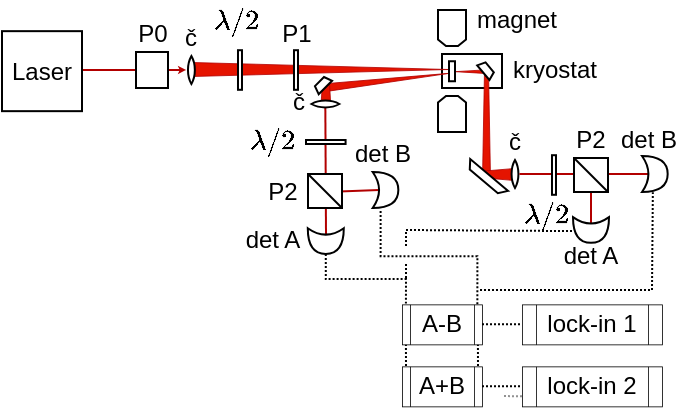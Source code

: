 <mxfile version="19.0.0" type="device"><diagram id="BBrLvVu9JXrTJcatdUul" name="Page-1"><mxGraphModel dx="797" dy="707" grid="1" gridSize="10" guides="1" tooltips="1" connect="1" arrows="1" fold="1" page="1" pageScale="1" pageWidth="350" pageHeight="229" math="1" shadow="0"><root><mxCell id="0"/><mxCell id="1" parent="0"/><mxCell id="tFVecaaHPNf04RQiXIKe-107" value="" style="endArrow=none;html=1;rounded=0;endSize=1;targetPerimeterSpacing=6;strokeWidth=1;exitX=0.25;exitY=0.5;exitDx=0;exitDy=0;exitPerimeter=0;entryX=0.5;entryY=1;entryDx=0;entryDy=0;fillColor=#e51400;strokeColor=#B20000;" parent="1" source="tFVecaaHPNf04RQiXIKe-104" target="tFVecaaHPNf04RQiXIKe-102" edge="1"><mxGeometry width="50" height="50" relative="1" as="geometry"><mxPoint x="270" y="105" as="sourcePoint"/><mxPoint x="320" y="55" as="targetPoint"/></mxGeometry></mxCell><mxCell id="tFVecaaHPNf04RQiXIKe-50" value="" style="verticalLabelPosition=bottom;verticalAlign=top;html=1;shape=mxgraph.basic.rect;fillColor2=none;strokeWidth=1;size=20;indent=5;" parent="1" vertex="1"><mxGeometry x="220" y="27" width="30" height="17" as="geometry"/></mxCell><mxCell id="tFVecaaHPNf04RQiXIKe-97" value="" style="shape=trapezoid;perimeter=trapezoidPerimeter;whiteSpace=wrap;html=1;fixedSize=1;strokeWidth=0.4;fillColor=#e51400;fontColor=#ffffff;strokeColor=#B20000;size=1.002;" parent="1" vertex="1"><mxGeometry x="240" y="35" width="4" height="54" as="geometry"/></mxCell><mxCell id="tFVecaaHPNf04RQiXIKe-94" value="" style="triangle;whiteSpace=wrap;html=1;strokeWidth=0.4;rotation=-180;fillColor=#e51400;fontColor=#ffffff;strokeColor=#B20000;" parent="1" vertex="1"><mxGeometry x="226.5" y="34.58" width="16.5" height="2" as="geometry"/></mxCell><mxCell id="tFVecaaHPNf04RQiXIKe-89" value="" style="endArrow=none;html=1;rounded=0;endSize=1;targetPerimeterSpacing=6;strokeWidth=1;entryX=0.25;entryY=0.5;entryDx=0;entryDy=0;entryPerimeter=0;fillColor=#e51400;strokeColor=#B20000;" parent="1" target="tFVecaaHPNf04RQiXIKe-88" edge="1"><mxGeometry width="50" height="50" relative="1" as="geometry"><mxPoint x="162" y="96" as="sourcePoint"/><mxPoint x="202" y="76" as="targetPoint"/></mxGeometry></mxCell><mxCell id="tFVecaaHPNf04RQiXIKe-81" value="" style="endArrow=none;html=1;rounded=0;endSize=1;targetPerimeterSpacing=6;strokeWidth=1;fillColor=#e51400;strokeColor=#B20000;entryX=0.898;entryY=0.503;entryDx=0;entryDy=0;entryPerimeter=0;" parent="1" target="tFVecaaHPNf04RQiXIKe-69" edge="1"><mxGeometry width="50" height="50" relative="1" as="geometry"><mxPoint x="162" y="117" as="sourcePoint"/><mxPoint x="160" y="65" as="targetPoint"/></mxGeometry></mxCell><mxCell id="tFVecaaHPNf04RQiXIKe-77" value="" style="triangle;whiteSpace=wrap;html=1;strokeWidth=0.4;fillColor=#e51400;strokeColor=#B20000;fontColor=#ffffff;rotation=-6.6;" parent="1" vertex="1"><mxGeometry x="160" y="38.07" width="63.5" height="4" as="geometry"/></mxCell><mxCell id="tFVecaaHPNf04RQiXIKe-79" value="" style="shape=trapezoid;perimeter=trapezoidPerimeter;whiteSpace=wrap;html=1;fixedSize=1;strokeWidth=0.4;size=0.59;fillColor=#e51400;fontColor=#ffffff;strokeColor=#B20000;" parent="1" vertex="1"><mxGeometry x="159.41" y="40" width="4.59" height="10" as="geometry"/></mxCell><mxCell id="tFVecaaHPNf04RQiXIKe-74" value="" style="triangle;whiteSpace=wrap;html=1;strokeWidth=0.4;fillColor=#e51400;strokeColor=#B20000;fontColor=#ffffff;" parent="1" vertex="1"><mxGeometry x="95" y="31" width="128" height="7" as="geometry"/></mxCell><mxCell id="tFVecaaHPNf04RQiXIKe-42" value="P0" style="text;html=1;align=center;verticalAlign=middle;resizable=0;points=[];autosize=1;strokeColor=none;fillColor=none;" parent="1" vertex="1"><mxGeometry x="60" y="7" width="30" height="20" as="geometry"/></mxCell><mxCell id="tFVecaaHPNf04RQiXIKe-44" value="" style="whiteSpace=wrap;html=1;shape=mxgraph.basic.pointed_oval;" parent="1" vertex="1"><mxGeometry x="92.41" y="28" width="4.59" height="14" as="geometry"/></mxCell><mxCell id="tFVecaaHPNf04RQiXIKe-47" value="" style="shape=loopLimit;whiteSpace=wrap;html=1;size=4;" parent="1" vertex="1"><mxGeometry x="218" y="48" width="14" height="18" as="geometry"/></mxCell><mxCell id="tFVecaaHPNf04RQiXIKe-49" value="" style="shape=loopLimit;whiteSpace=wrap;html=1;size=4;rotation=-180;" parent="1" vertex="1"><mxGeometry x="218" y="5" width="14" height="18" as="geometry"/></mxCell><mxCell id="tFVecaaHPNf04RQiXIKe-51" value="" style="endArrow=classic;html=1;rounded=0;strokeWidth=1;endSize=1;entryX=-0.071;entryY=0.499;entryDx=0;entryDy=0;entryPerimeter=0;fillColor=#e51400;strokeColor=#B20000;" parent="1" target="tFVecaaHPNf04RQiXIKe-44" edge="1"><mxGeometry width="50" height="50" relative="1" as="geometry"><mxPoint x="40" y="35" as="sourcePoint"/><mxPoint x="116" y="35" as="targetPoint"/></mxGeometry></mxCell><mxCell id="tFVecaaHPNf04RQiXIKe-55" value="" style="shape=trapezoid;perimeter=trapezoidPerimeter;whiteSpace=wrap;html=1;fixedSize=1;rotation=-45;size=1.54;" parent="1" vertex="1"><mxGeometry x="155.46" y="40.17" width="9.5" height="4.17" as="geometry"/></mxCell><mxCell id="tFVecaaHPNf04RQiXIKe-58" value="" style="rounded=0;whiteSpace=wrap;html=1;" parent="1" vertex="1"><mxGeometry x="152" y="70" width="19.79" height="2" as="geometry"/></mxCell><mxCell id="tFVecaaHPNf04RQiXIKe-59" value="č" style="text;html=1;align=center;verticalAlign=middle;resizable=0;points=[];autosize=1;strokeColor=none;fillColor=none;" parent="1" vertex="1"><mxGeometry x="83.7" y="9" width="20" height="20" as="geometry"/></mxCell><mxCell id="tFVecaaHPNf04RQiXIKe-60" value="magnet" style="text;html=1;align=center;verticalAlign=middle;resizable=0;points=[];autosize=1;strokeColor=none;fillColor=none;" parent="1" vertex="1"><mxGeometry x="226.5" width="60" height="20" as="geometry"/></mxCell><mxCell id="tFVecaaHPNf04RQiXIKe-61" value="kryostat" style="text;html=1;align=center;verticalAlign=middle;resizable=0;points=[];autosize=1;strokeColor=none;fillColor=none;" parent="1" vertex="1"><mxGeometry x="246" y="25" width="60" height="20" as="geometry"/></mxCell><mxCell id="tFVecaaHPNf04RQiXIKe-66" value="" style="rounded=0;whiteSpace=wrap;html=1;rotation=90;" parent="1" vertex="1"><mxGeometry x="109.1" y="34" width="19.79" height="2" as="geometry"/></mxCell><mxCell id="tFVecaaHPNf04RQiXIKe-67" value="" style="rounded=0;whiteSpace=wrap;html=1;rotation=90;" parent="1" vertex="1"><mxGeometry x="137.1" y="34" width="19.79" height="2" as="geometry"/></mxCell><mxCell id="tFVecaaHPNf04RQiXIKe-69" value="" style="whiteSpace=wrap;html=1;shape=mxgraph.basic.pointed_oval;rotation=90;" parent="1" vertex="1"><mxGeometry x="159.41" y="45" width="4.59" height="14" as="geometry"/></mxCell><mxCell id="tFVecaaHPNf04RQiXIKe-41" value="" style="rounded=0;whiteSpace=wrap;html=1;" parent="1" vertex="1"><mxGeometry x="67" y="26" width="16" height="18" as="geometry"/></mxCell><mxCell id="tFVecaaHPNf04RQiXIKe-1" value="Laser" style="whiteSpace=wrap;html=1;aspect=fixed;" parent="1" vertex="1"><mxGeometry y="15.58" width="40" height="40" as="geometry"/></mxCell><mxCell id="tFVecaaHPNf04RQiXIKe-48" value="" style="verticalLabelPosition=bottom;verticalAlign=top;html=1;shape=mxgraph.basic.rect;fillColor2=none;strokeWidth=1;size=20;indent=5;" parent="1" vertex="1"><mxGeometry x="223.5" y="30.58" width="3" height="10" as="geometry"/></mxCell><mxCell id="tFVecaaHPNf04RQiXIKe-82" value="" style="whiteSpace=wrap;html=1;aspect=fixed;strokeWidth=1;" parent="1" vertex="1"><mxGeometry x="153" y="87" width="17" height="17" as="geometry"/></mxCell><mxCell id="tFVecaaHPNf04RQiXIKe-83" value="" style="endArrow=none;html=1;rounded=0;endSize=1;targetPerimeterSpacing=6;strokeWidth=1;exitX=0;exitY=0;exitDx=0;exitDy=0;entryX=1;entryY=1;entryDx=0;entryDy=0;" parent="1" source="tFVecaaHPNf04RQiXIKe-82" target="tFVecaaHPNf04RQiXIKe-82" edge="1"><mxGeometry width="50" height="50" relative="1" as="geometry"><mxPoint x="150" y="95" as="sourcePoint"/><mxPoint x="200" y="45" as="targetPoint"/></mxGeometry></mxCell><mxCell id="tFVecaaHPNf04RQiXIKe-85" value="P1" style="text;html=1;align=center;verticalAlign=middle;resizable=0;points=[];autosize=1;strokeColor=none;fillColor=none;" parent="1" vertex="1"><mxGeometry x="132" y="7" width="30" height="20" as="geometry"/></mxCell><mxCell id="tFVecaaHPNf04RQiXIKe-86" value="$$\lambda/2$$" style="text;html=1;align=center;verticalAlign=middle;resizable=0;points=[];autosize=1;strokeColor=none;fillColor=none;" parent="1" vertex="1"><mxGeometry x="72" y="1" width="90" height="20" as="geometry"/></mxCell><mxCell id="tFVecaaHPNf04RQiXIKe-87" value="" style="shape=xor;whiteSpace=wrap;html=1;strokeWidth=1;rotation=90;" parent="1" vertex="1"><mxGeometry x="155.47" y="111.53" width="12.84" height="18" as="geometry"/></mxCell><mxCell id="tFVecaaHPNf04RQiXIKe-88" value="" style="shape=xor;whiteSpace=wrap;html=1;strokeWidth=1;rotation=0;" parent="1" vertex="1"><mxGeometry x="185.33" y="86" width="12.84" height="18" as="geometry"/></mxCell><mxCell id="tFVecaaHPNf04RQiXIKe-90" value="det A" style="text;html=1;align=center;verticalAlign=middle;resizable=0;points=[];autosize=1;strokeColor=none;fillColor=none;" parent="1" vertex="1"><mxGeometry x="115.46" y="109.53" width="40" height="20" as="geometry"/></mxCell><mxCell id="tFVecaaHPNf04RQiXIKe-92" value="det B" style="text;html=1;align=center;verticalAlign=middle;resizable=0;points=[];autosize=1;strokeColor=none;fillColor=none;" parent="1" vertex="1"><mxGeometry x="170" y="67.09" width="40" height="20" as="geometry"/></mxCell><mxCell id="tFVecaaHPNf04RQiXIKe-93" value="" style="shape=trapezoid;perimeter=trapezoidPerimeter;whiteSpace=wrap;html=1;fixedSize=1;rotation=50;size=1.54;" parent="1" vertex="1"><mxGeometry x="237.5" y="32.92" width="9.5" height="4.17" as="geometry"/></mxCell><mxCell id="tFVecaaHPNf04RQiXIKe-99" value="" style="shape=trapezoid;perimeter=trapezoidPerimeter;whiteSpace=wrap;html=1;fixedSize=1;strokeWidth=0.4;rotation=-90;size=1.43;fillColor=#e51400;fontColor=#ffffff;strokeColor=#B20000;" parent="1" vertex="1"><mxGeometry x="244.5" y="78.5" width="6" height="17" as="geometry"/></mxCell><mxCell id="tFVecaaHPNf04RQiXIKe-98" value="" style="whiteSpace=wrap;html=1;shape=mxgraph.basic.pointed_oval;" parent="1" vertex="1"><mxGeometry x="254.2" y="80" width="4.59" height="14" as="geometry"/></mxCell><mxCell id="tFVecaaHPNf04RQiXIKe-95" value="" style="shape=trapezoid;perimeter=trapezoidPerimeter;whiteSpace=wrap;html=1;fixedSize=1;rotation=-140;size=3.214;" parent="1" vertex="1"><mxGeometry x="229.87" y="87.0" width="24.76" height="4.17" as="geometry"/></mxCell><mxCell id="tFVecaaHPNf04RQiXIKe-100" value="" style="endArrow=none;html=1;rounded=0;endSize=1;targetPerimeterSpacing=6;strokeWidth=1;fillColor=#e51400;strokeColor=#B20000;exitX=0.987;exitY=0.496;exitDx=0;exitDy=0;exitPerimeter=0;" parent="1" source="tFVecaaHPNf04RQiXIKe-98" edge="1"><mxGeometry width="50" height="50" relative="1" as="geometry"><mxPoint x="295.0" y="89" as="sourcePoint"/><mxPoint x="323" y="87" as="targetPoint"/></mxGeometry></mxCell><mxCell id="tFVecaaHPNf04RQiXIKe-101" value="" style="rounded=0;whiteSpace=wrap;html=1;rotation=90;" parent="1" vertex="1"><mxGeometry x="266.1" y="86.5" width="19.79" height="2" as="geometry"/></mxCell><mxCell id="tFVecaaHPNf04RQiXIKe-102" value="" style="whiteSpace=wrap;html=1;aspect=fixed;strokeWidth=1;" parent="1" vertex="1"><mxGeometry x="286" y="79" width="17" height="17" as="geometry"/></mxCell><mxCell id="tFVecaaHPNf04RQiXIKe-103" value="" style="endArrow=none;html=1;rounded=0;endSize=1;targetPerimeterSpacing=6;strokeWidth=1;exitX=0;exitY=0;exitDx=0;exitDy=0;entryX=1;entryY=1;entryDx=0;entryDy=0;" parent="1" source="tFVecaaHPNf04RQiXIKe-102" target="tFVecaaHPNf04RQiXIKe-102" edge="1"><mxGeometry width="50" height="50" relative="1" as="geometry"><mxPoint x="283" y="89" as="sourcePoint"/><mxPoint x="333" y="39" as="targetPoint"/></mxGeometry></mxCell><mxCell id="tFVecaaHPNf04RQiXIKe-104" value="" style="shape=xor;whiteSpace=wrap;html=1;strokeWidth=1;rotation=90;" parent="1" vertex="1"><mxGeometry x="288.08" y="106" width="12.84" height="18" as="geometry"/></mxCell><mxCell id="tFVecaaHPNf04RQiXIKe-105" value="" style="shape=xor;whiteSpace=wrap;html=1;strokeWidth=1;rotation=0;" parent="1" vertex="1"><mxGeometry x="320" y="78" width="12.84" height="18" as="geometry"/></mxCell><mxCell id="tFVecaaHPNf04RQiXIKe-106" value="det B" style="text;html=1;align=center;verticalAlign=middle;resizable=0;points=[];autosize=1;strokeColor=none;fillColor=none;" parent="1" vertex="1"><mxGeometry x="303" y="60.09" width="40" height="20" as="geometry"/></mxCell><mxCell id="tFVecaaHPNf04RQiXIKe-109" value="det A" style="text;html=1;align=center;verticalAlign=middle;resizable=0;points=[];autosize=1;strokeColor=none;fillColor=none;" parent="1" vertex="1"><mxGeometry x="273.5" y="118.17" width="40" height="20" as="geometry"/></mxCell><mxCell id="tFVecaaHPNf04RQiXIKe-110" value="č" style="text;html=1;align=center;verticalAlign=middle;resizable=0;points=[];autosize=1;strokeColor=none;fillColor=none;" parent="1" vertex="1"><mxGeometry x="138" y="41" width="20" height="20" as="geometry"/></mxCell><mxCell id="tFVecaaHPNf04RQiXIKe-111" value="č" style="text;html=1;align=center;verticalAlign=middle;resizable=0;points=[];autosize=1;strokeColor=none;fillColor=none;" parent="1" vertex="1"><mxGeometry x="246.1" y="61" width="20" height="20" as="geometry"/></mxCell><mxCell id="tFVecaaHPNf04RQiXIKe-113" value="A-B" style="shape=process;whiteSpace=wrap;html=1;backgroundOutline=1;strokeWidth=0.4;" parent="1" vertex="1"><mxGeometry x="200" y="152.18" width="40" height="20" as="geometry"/></mxCell><mxCell id="tFVecaaHPNf04RQiXIKe-114" value="A+B" style="shape=process;whiteSpace=wrap;html=1;backgroundOutline=1;strokeWidth=0.4;" parent="1" vertex="1"><mxGeometry x="200" y="183.18" width="40" height="20" as="geometry"/></mxCell><mxCell id="tFVecaaHPNf04RQiXIKe-115" value="" style="endArrow=none;dashed=1;html=1;rounded=0;endSize=1;targetPerimeterSpacing=6;strokeWidth=1;exitX=1;exitY=0.5;exitDx=0;exitDy=0;exitPerimeter=0;entryX=0.049;entryY=-0.024;entryDx=0;entryDy=0;edgeStyle=orthogonalEdgeStyle;dashPattern=1 1;entryPerimeter=0;" parent="1" source="tFVecaaHPNf04RQiXIKe-87" target="tFVecaaHPNf04RQiXIKe-113" edge="1"><mxGeometry width="50" height="50" relative="1" as="geometry"><mxPoint x="250" y="165" as="sourcePoint"/><mxPoint x="300" y="115" as="targetPoint"/></mxGeometry></mxCell><mxCell id="tFVecaaHPNf04RQiXIKe-117" value="" style="endArrow=none;dashed=1;html=1;dashPattern=1 1;strokeWidth=1;rounded=0;endSize=1;targetPerimeterSpacing=6;entryX=0.309;entryY=1.056;entryDx=0;entryDy=0;entryPerimeter=0;exitX=0.942;exitY=-0.002;exitDx=0;exitDy=0;edgeStyle=orthogonalEdgeStyle;exitPerimeter=0;" parent="1" source="tFVecaaHPNf04RQiXIKe-113" target="tFVecaaHPNf04RQiXIKe-88" edge="1"><mxGeometry width="50" height="50" relative="1" as="geometry"><mxPoint x="250" y="165" as="sourcePoint"/><mxPoint x="300" y="115" as="targetPoint"/></mxGeometry></mxCell><mxCell id="tFVecaaHPNf04RQiXIKe-121" value="" style="endArrow=none;dashed=1;html=1;dashPattern=1 1;strokeWidth=1;rounded=0;endSize=1;targetPerimeterSpacing=6;entryX=0.049;entryY=1.012;entryDx=0;entryDy=0;entryPerimeter=0;" parent="1" target="tFVecaaHPNf04RQiXIKe-113" edge="1"><mxGeometry width="50" height="50" relative="1" as="geometry"><mxPoint x="202" y="183" as="sourcePoint"/><mxPoint x="240" y="125" as="targetPoint"/></mxGeometry></mxCell><mxCell id="tFVecaaHPNf04RQiXIKe-122" value="" style="endArrow=none;dashed=1;html=1;dashPattern=1 1;strokeWidth=1;rounded=0;endSize=1;targetPerimeterSpacing=6;entryX=0.049;entryY=1.012;entryDx=0;entryDy=0;entryPerimeter=0;" parent="1" edge="1"><mxGeometry width="50" height="50" relative="1" as="geometry"><mxPoint x="238" y="183" as="sourcePoint"/><mxPoint x="237.96" y="172.42" as="targetPoint"/></mxGeometry></mxCell><mxCell id="tFVecaaHPNf04RQiXIKe-124" value="" style="endArrow=none;dashed=1;html=1;dashPattern=1 1;strokeWidth=1;rounded=0;endSize=1;targetPerimeterSpacing=6;entryX=0.543;entryY=0.955;entryDx=0;entryDy=0;entryPerimeter=0;" parent="1" target="tFVecaaHPNf04RQiXIKe-104" edge="1"><mxGeometry width="50" height="50" relative="1" as="geometry"><mxPoint x="202" y="123" as="sourcePoint"/><mxPoint x="290" y="135" as="targetPoint"/><Array as="points"><mxPoint x="202" y="115"/></Array></mxGeometry></mxCell><mxCell id="tFVecaaHPNf04RQiXIKe-127" value="" style="endArrow=none;dashed=1;html=1;dashPattern=1 1;strokeWidth=1;rounded=0;endSize=1;targetPerimeterSpacing=6;" parent="1" edge="1"><mxGeometry width="50" height="50" relative="1" as="geometry"><mxPoint x="202" y="139" as="sourcePoint"/><mxPoint x="202" y="132" as="targetPoint"/></mxGeometry></mxCell><mxCell id="tFVecaaHPNf04RQiXIKe-128" value="" style="endArrow=none;dashed=1;html=1;dashPattern=1 1;strokeWidth=1;rounded=0;endSize=1;targetPerimeterSpacing=6;entryX=0.422;entryY=1.006;entryDx=0;entryDy=0;entryPerimeter=0;" parent="1" target="tFVecaaHPNf04RQiXIKe-105" edge="1"><mxGeometry width="50" height="50" relative="1" as="geometry"><mxPoint x="239" y="145" as="sourcePoint"/><mxPoint x="270" y="95" as="targetPoint"/><Array as="points"><mxPoint x="325" y="145"/></Array></mxGeometry></mxCell><mxCell id="tFVecaaHPNf04RQiXIKe-130" value="lock-in 1" style="shape=process;whiteSpace=wrap;html=1;backgroundOutline=1;strokeWidth=0.4;" parent="1" vertex="1"><mxGeometry x="260" y="152.18" width="70" height="20" as="geometry"/></mxCell><mxCell id="tFVecaaHPNf04RQiXIKe-131" value="lock-in 2" style="shape=process;whiteSpace=wrap;html=1;backgroundOutline=1;strokeWidth=0.4;" parent="1" vertex="1"><mxGeometry x="260" y="183.18" width="70" height="20" as="geometry"/></mxCell><mxCell id="tFVecaaHPNf04RQiXIKe-132" value="" style="endArrow=none;dashed=1;html=1;dashPattern=1 1;strokeWidth=1;rounded=0;endSize=1;targetPerimeterSpacing=6;entryX=0;entryY=0.5;entryDx=0;entryDy=0;exitX=1;exitY=0.5;exitDx=0;exitDy=0;" parent="1" source="tFVecaaHPNf04RQiXIKe-113" target="tFVecaaHPNf04RQiXIKe-130" edge="1"><mxGeometry width="50" height="50" relative="1" as="geometry"><mxPoint x="220" y="165" as="sourcePoint"/><mxPoint x="270" y="115" as="targetPoint"/></mxGeometry></mxCell><mxCell id="tFVecaaHPNf04RQiXIKe-133" value="" style="endArrow=none;dashed=1;html=1;dashPattern=1 1;strokeWidth=1;rounded=0;endSize=1;targetPerimeterSpacing=6;entryX=0;entryY=0.5;entryDx=0;entryDy=0;exitX=1;exitY=0.5;exitDx=0;exitDy=0;" parent="1" source="tFVecaaHPNf04RQiXIKe-114" target="tFVecaaHPNf04RQiXIKe-131" edge="1"><mxGeometry width="50" height="50" relative="1" as="geometry"><mxPoint x="250" y="172.18" as="sourcePoint"/><mxPoint x="270" y="172.18" as="targetPoint"/></mxGeometry></mxCell><mxCell id="tFVecaaHPNf04RQiXIKe-136" value="" style="endArrow=none;html=1;rounded=0;endSize=1;targetPerimeterSpacing=6;strokeColor=#919191;strokeWidth=1;exitX=0;exitY=0.75;exitDx=0;exitDy=0;dashed=1;dashPattern=1 1;" parent="1" source="tFVecaaHPNf04RQiXIKe-131" edge="1"><mxGeometry width="50" height="50" relative="1" as="geometry"><mxPoint x="150" y="165" as="sourcePoint"/><mxPoint x="250" y="198" as="targetPoint"/></mxGeometry></mxCell><mxCell id="XZa2GJVC9siI4B6QvVo2-1" value="P2" style="text;html=1;align=center;verticalAlign=middle;resizable=0;points=[];autosize=1;strokeColor=none;fillColor=none;" parent="1" vertex="1"><mxGeometry x="125" y="86" width="30" height="20" as="geometry"/></mxCell><mxCell id="XZa2GJVC9siI4B6QvVo2-2" value="P2" style="text;html=1;align=center;verticalAlign=middle;resizable=0;points=[];autosize=1;strokeColor=none;fillColor=none;" parent="1" vertex="1"><mxGeometry x="279" y="60" width="30" height="20" as="geometry"/></mxCell><mxCell id="ITN3TW0d08MAf9QodOKb-1" value="$$\lambda/2$$" style="text;html=1;align=center;verticalAlign=middle;resizable=0;points=[];autosize=1;strokeColor=none;fillColor=none;" vertex="1" parent="1"><mxGeometry x="90" y="61" width="90" height="20" as="geometry"/></mxCell><mxCell id="ITN3TW0d08MAf9QodOKb-2" value="$$\lambda/2$$" style="text;html=1;align=center;verticalAlign=middle;resizable=0;points=[];autosize=1;strokeColor=none;fillColor=none;" vertex="1" parent="1"><mxGeometry x="226.5" y="98.17" width="90" height="20" as="geometry"/></mxCell></root></mxGraphModel></diagram></mxfile>